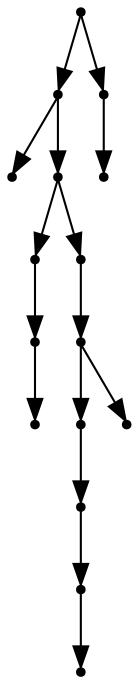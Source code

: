digraph {
  15 [shape=point];
  12 [shape=point];
  0 [shape=point];
  11 [shape=point];
  3 [shape=point];
  2 [shape=point];
  1 [shape=point];
  10 [shape=point];
  9 [shape=point];
  7 [shape=point];
  6 [shape=point];
  5 [shape=point];
  4 [shape=point];
  8 [shape=point];
  14 [shape=point];
  13 [shape=point];
15 -> 12;
12 -> 0;
12 -> 11;
11 -> 3;
3 -> 2;
2 -> 1;
11 -> 10;
10 -> 9;
9 -> 7;
7 -> 6;
6 -> 5;
5 -> 4;
9 -> 8;
15 -> 14;
14 -> 13;
}
